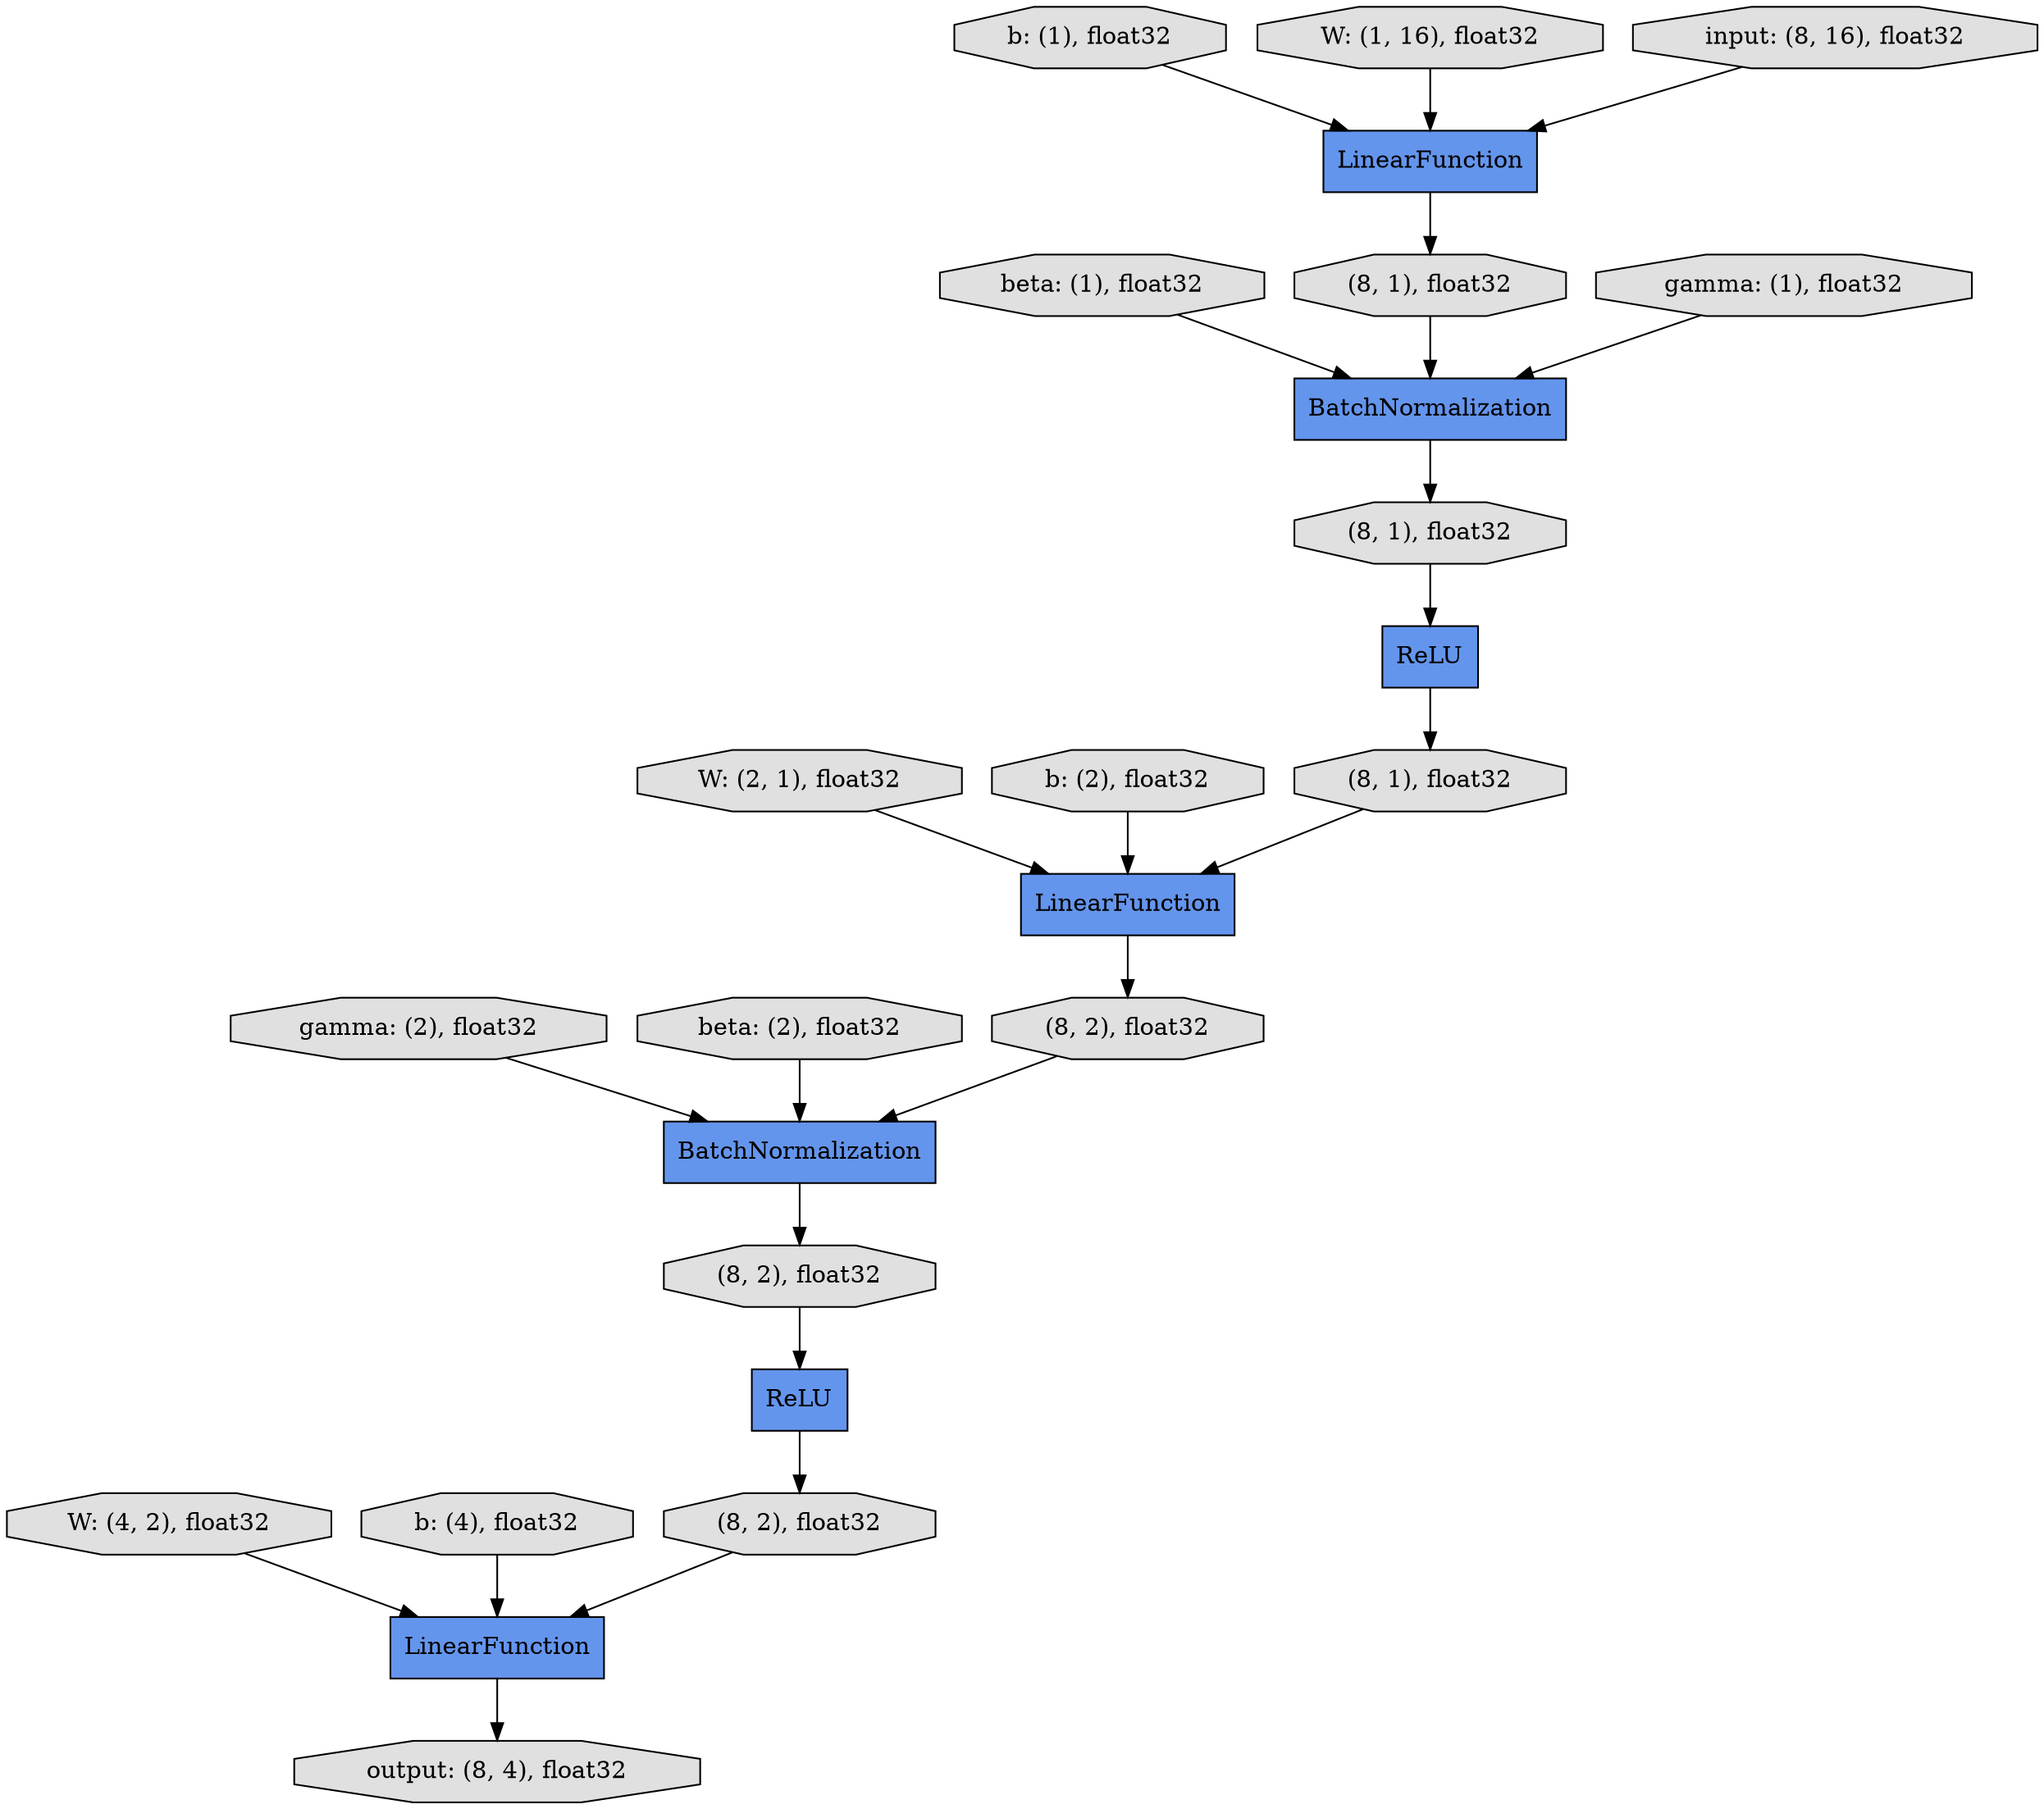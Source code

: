 digraph graphname{rankdir=TB;140718458454144 [label="LinearFunction",shape="record",fillcolor="#6495ED",style="filled"];140718458425472 [label="beta: (1), float32",shape="octagon",fillcolor="#E0E0E0",style="filled"];140718458427544 [label="LinearFunction",shape="record",fillcolor="#6495ED",style="filled"];140718458427600 [label="BatchNormalization",shape="record",fillcolor="#6495ED",style="filled"];140718458454312 [label="output: (8, 4), float32",shape="octagon",fillcolor="#E0E0E0",style="filled"];140718458427768 [label="(8, 1), float32",shape="octagon",fillcolor="#E0E0E0",style="filled"];140718458425752 [label="W: (2, 1), float32",shape="octagon",fillcolor="#E0E0E0",style="filled"];140718458427880 [label="ReLU",shape="record",fillcolor="#6495ED",style="filled"];140718458425976 [label="b: (2), float32",shape="octagon",fillcolor="#E0E0E0",style="filled"];140718458428160 [label="(8, 1), float32",shape="octagon",fillcolor="#E0E0E0",style="filled"];140718458788608 [label="b: (1), float32",shape="octagon",fillcolor="#E0E0E0",style="filled"];140718458426312 [label="gamma: (2), float32",shape="octagon",fillcolor="#E0E0E0",style="filled"];140718458428384 [label="BatchNormalization",shape="record",fillcolor="#6495ED",style="filled"];140718458428496 [label="(8, 1), float32",shape="octagon",fillcolor="#E0E0E0",style="filled"];140718458426592 [label="beta: (2), float32",shape="octagon",fillcolor="#E0E0E0",style="filled"];140718458428664 [label="LinearFunction",shape="record",fillcolor="#6495ED",style="filled"];140718458428720 [label="ReLU",shape="record",fillcolor="#6495ED",style="filled"];140718458789168 [label="W: (1, 16), float32",shape="octagon",fillcolor="#E0E0E0",style="filled"];140718458428832 [label="(8, 2), float32",shape="octagon",fillcolor="#E0E0E0",style="filled"];140718458426872 [label="W: (4, 2), float32",shape="octagon",fillcolor="#E0E0E0",style="filled"];140718458426984 [label="input: (8, 16), float32",shape="octagon",fillcolor="#E0E0E0",style="filled"];140718458429056 [label="(8, 2), float32",shape="octagon",fillcolor="#E0E0E0",style="filled"];140718458427096 [label="b: (4), float32",shape="octagon",fillcolor="#E0E0E0",style="filled"];140718458429336 [label="(8, 2), float32",shape="octagon",fillcolor="#E0E0E0",style="filled"];140718458789840 [label="gamma: (1), float32",shape="octagon",fillcolor="#E0E0E0",style="filled"];140718458425472 -> 140718458427600;140718458425976 -> 140718458428664;140718458428384 -> 140718458429056;140718458428664 -> 140718458428832;140718458789168 -> 140718458427544;140718458426592 -> 140718458428384;140718458788608 -> 140718458427544;140718458429056 -> 140718458428720;140718458427600 -> 140718458428160;140718458428720 -> 140718458429336;140718458428496 -> 140718458428664;140718458426984 -> 140718458427544;140718458426872 -> 140718458454144;140718458426312 -> 140718458428384;140718458428160 -> 140718458427880;140718458427544 -> 140718458427768;140718458428832 -> 140718458428384;140718458454144 -> 140718458454312;140718458427096 -> 140718458454144;140718458425752 -> 140718458428664;140718458427880 -> 140718458428496;140718458789840 -> 140718458427600;140718458429336 -> 140718458454144;140718458427768 -> 140718458427600;}